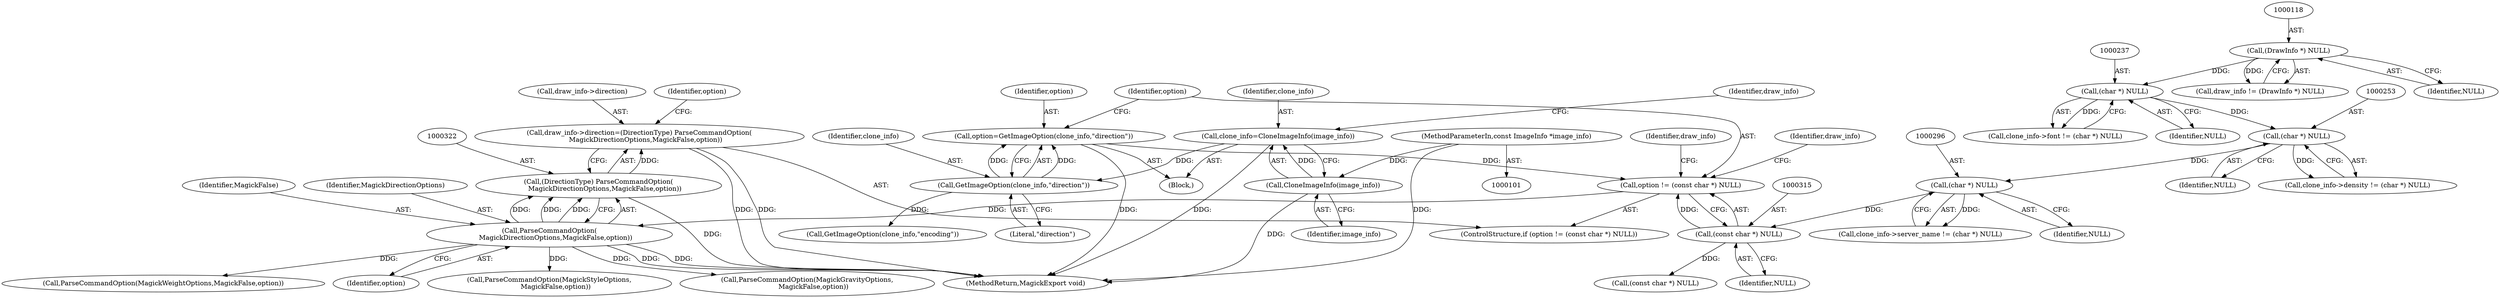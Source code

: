 digraph "0_ImageMagick_726812fa2fa7ce16bcf58f6e115f65427a1c0950_4@pointer" {
"1000317" [label="(Call,draw_info->direction=(DirectionType) ParseCommandOption(\n      MagickDirectionOptions,MagickFalse,option))"];
"1000321" [label="(Call,(DirectionType) ParseCommandOption(\n      MagickDirectionOptions,MagickFalse,option))"];
"1000323" [label="(Call,ParseCommandOption(\n      MagickDirectionOptions,MagickFalse,option))"];
"1000312" [label="(Call,option != (const char *) NULL)"];
"1000306" [label="(Call,option=GetImageOption(clone_info,\"direction\"))"];
"1000308" [label="(Call,GetImageOption(clone_info,\"direction\"))"];
"1000128" [label="(Call,clone_info=CloneImageInfo(image_info))"];
"1000130" [label="(Call,CloneImageInfo(image_info))"];
"1000102" [label="(MethodParameterIn,const ImageInfo *image_info)"];
"1000314" [label="(Call,(const char *) NULL)"];
"1000295" [label="(Call,(char *) NULL)"];
"1000252" [label="(Call,(char *) NULL)"];
"1000236" [label="(Call,(char *) NULL)"];
"1000117" [label="(Call,(DrawInfo *) NULL)"];
"1000131" [label="(Identifier,image_info)"];
"1000604" [label="(MethodReturn,MagickExport void)"];
"1000310" [label="(Literal,\"direction\")"];
"1000571" [label="(Call,ParseCommandOption(MagickWeightOptions,MagickFalse,option))"];
"1000117" [label="(Call,(DrawInfo *) NULL)"];
"1000309" [label="(Identifier,clone_info)"];
"1000104" [label="(Block,)"];
"1000102" [label="(MethodParameterIn,const ImageInfo *image_info)"];
"1000308" [label="(Call,GetImageOption(clone_info,\"direction\"))"];
"1000307" [label="(Identifier,option)"];
"1000313" [label="(Identifier,option)"];
"1000325" [label="(Identifier,MagickFalse)"];
"1000326" [label="(Identifier,option)"];
"1000311" [label="(ControlStructure,if (option != (const char *) NULL))"];
"1000324" [label="(Identifier,MagickDirectionOptions)"];
"1000130" [label="(Call,CloneImageInfo(image_info))"];
"1000115" [label="(Call,draw_info != (DrawInfo *) NULL)"];
"1000318" [label="(Call,draw_info->direction)"];
"1000321" [label="(Call,(DirectionType) ParseCommandOption(\n      MagickDirectionOptions,MagickFalse,option))"];
"1000531" [label="(Call,ParseCommandOption(MagickStyleOptions,\n      MagickFalse,option))"];
"1000128" [label="(Call,clone_info=CloneImageInfo(image_info))"];
"1000135" [label="(Identifier,draw_info)"];
"1000319" [label="(Identifier,draw_info)"];
"1000330" [label="(Identifier,draw_info)"];
"1000316" [label="(Identifier,NULL)"];
"1000238" [label="(Identifier,NULL)"];
"1000341" [label="(Call,(const char *) NULL)"];
"1000334" [label="(Identifier,option)"];
"1000119" [label="(Identifier,NULL)"];
"1000317" [label="(Call,draw_info->direction=(DirectionType) ParseCommandOption(\n      MagickDirectionOptions,MagickFalse,option))"];
"1000297" [label="(Identifier,NULL)"];
"1000248" [label="(Call,clone_info->density != (char *) NULL)"];
"1000291" [label="(Call,clone_info->server_name != (char *) NULL)"];
"1000314" [label="(Call,(const char *) NULL)"];
"1000252" [label="(Call,(char *) NULL)"];
"1000236" [label="(Call,(char *) NULL)"];
"1000312" [label="(Call,option != (const char *) NULL)"];
"1000254" [label="(Identifier,NULL)"];
"1000295" [label="(Call,(char *) NULL)"];
"1000335" [label="(Call,GetImageOption(clone_info,\"encoding\"))"];
"1000409" [label="(Call,ParseCommandOption(MagickGravityOptions,\n      MagickFalse,option))"];
"1000129" [label="(Identifier,clone_info)"];
"1000232" [label="(Call,clone_info->font != (char *) NULL)"];
"1000306" [label="(Call,option=GetImageOption(clone_info,\"direction\"))"];
"1000323" [label="(Call,ParseCommandOption(\n      MagickDirectionOptions,MagickFalse,option))"];
"1000317" -> "1000311"  [label="AST: "];
"1000317" -> "1000321"  [label="CFG: "];
"1000318" -> "1000317"  [label="AST: "];
"1000321" -> "1000317"  [label="AST: "];
"1000334" -> "1000317"  [label="CFG: "];
"1000317" -> "1000604"  [label="DDG: "];
"1000317" -> "1000604"  [label="DDG: "];
"1000321" -> "1000317"  [label="DDG: "];
"1000321" -> "1000323"  [label="CFG: "];
"1000322" -> "1000321"  [label="AST: "];
"1000323" -> "1000321"  [label="AST: "];
"1000321" -> "1000604"  [label="DDG: "];
"1000323" -> "1000321"  [label="DDG: "];
"1000323" -> "1000321"  [label="DDG: "];
"1000323" -> "1000321"  [label="DDG: "];
"1000323" -> "1000326"  [label="CFG: "];
"1000324" -> "1000323"  [label="AST: "];
"1000325" -> "1000323"  [label="AST: "];
"1000326" -> "1000323"  [label="AST: "];
"1000323" -> "1000604"  [label="DDG: "];
"1000323" -> "1000604"  [label="DDG: "];
"1000312" -> "1000323"  [label="DDG: "];
"1000323" -> "1000409"  [label="DDG: "];
"1000323" -> "1000531"  [label="DDG: "];
"1000323" -> "1000571"  [label="DDG: "];
"1000312" -> "1000311"  [label="AST: "];
"1000312" -> "1000314"  [label="CFG: "];
"1000313" -> "1000312"  [label="AST: "];
"1000314" -> "1000312"  [label="AST: "];
"1000319" -> "1000312"  [label="CFG: "];
"1000330" -> "1000312"  [label="CFG: "];
"1000306" -> "1000312"  [label="DDG: "];
"1000314" -> "1000312"  [label="DDG: "];
"1000306" -> "1000104"  [label="AST: "];
"1000306" -> "1000308"  [label="CFG: "];
"1000307" -> "1000306"  [label="AST: "];
"1000308" -> "1000306"  [label="AST: "];
"1000313" -> "1000306"  [label="CFG: "];
"1000306" -> "1000604"  [label="DDG: "];
"1000308" -> "1000306"  [label="DDG: "];
"1000308" -> "1000306"  [label="DDG: "];
"1000308" -> "1000310"  [label="CFG: "];
"1000309" -> "1000308"  [label="AST: "];
"1000310" -> "1000308"  [label="AST: "];
"1000128" -> "1000308"  [label="DDG: "];
"1000308" -> "1000335"  [label="DDG: "];
"1000128" -> "1000104"  [label="AST: "];
"1000128" -> "1000130"  [label="CFG: "];
"1000129" -> "1000128"  [label="AST: "];
"1000130" -> "1000128"  [label="AST: "];
"1000135" -> "1000128"  [label="CFG: "];
"1000128" -> "1000604"  [label="DDG: "];
"1000130" -> "1000128"  [label="DDG: "];
"1000130" -> "1000131"  [label="CFG: "];
"1000131" -> "1000130"  [label="AST: "];
"1000130" -> "1000604"  [label="DDG: "];
"1000102" -> "1000130"  [label="DDG: "];
"1000102" -> "1000101"  [label="AST: "];
"1000102" -> "1000604"  [label="DDG: "];
"1000314" -> "1000316"  [label="CFG: "];
"1000315" -> "1000314"  [label="AST: "];
"1000316" -> "1000314"  [label="AST: "];
"1000295" -> "1000314"  [label="DDG: "];
"1000314" -> "1000341"  [label="DDG: "];
"1000295" -> "1000291"  [label="AST: "];
"1000295" -> "1000297"  [label="CFG: "];
"1000296" -> "1000295"  [label="AST: "];
"1000297" -> "1000295"  [label="AST: "];
"1000291" -> "1000295"  [label="CFG: "];
"1000295" -> "1000291"  [label="DDG: "];
"1000252" -> "1000295"  [label="DDG: "];
"1000252" -> "1000248"  [label="AST: "];
"1000252" -> "1000254"  [label="CFG: "];
"1000253" -> "1000252"  [label="AST: "];
"1000254" -> "1000252"  [label="AST: "];
"1000248" -> "1000252"  [label="CFG: "];
"1000252" -> "1000248"  [label="DDG: "];
"1000236" -> "1000252"  [label="DDG: "];
"1000236" -> "1000232"  [label="AST: "];
"1000236" -> "1000238"  [label="CFG: "];
"1000237" -> "1000236"  [label="AST: "];
"1000238" -> "1000236"  [label="AST: "];
"1000232" -> "1000236"  [label="CFG: "];
"1000236" -> "1000232"  [label="DDG: "];
"1000117" -> "1000236"  [label="DDG: "];
"1000117" -> "1000115"  [label="AST: "];
"1000117" -> "1000119"  [label="CFG: "];
"1000118" -> "1000117"  [label="AST: "];
"1000119" -> "1000117"  [label="AST: "];
"1000115" -> "1000117"  [label="CFG: "];
"1000117" -> "1000115"  [label="DDG: "];
}
